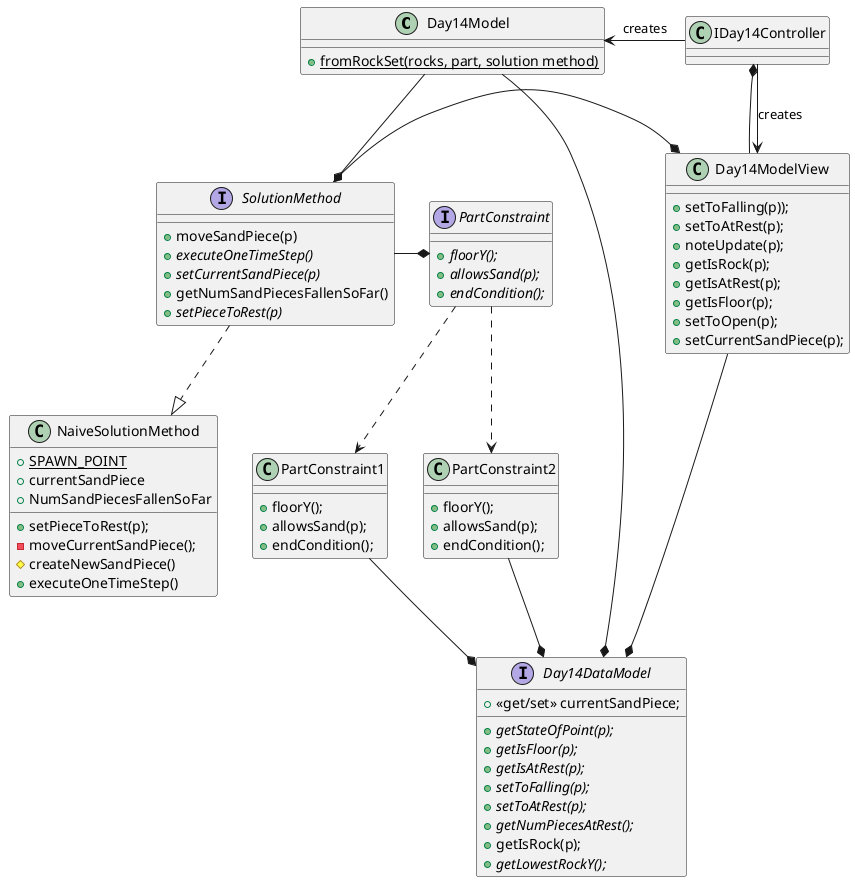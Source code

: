 @startuml
'https://plantuml.com/class-diagram


class Day14Model {
+ {static} fromRockSet(rocks, part, solution method)


}

Day14Model --* SolutionMethod

interface SolutionMethod {
+ moveSandPiece(p)
+{abstract} executeOneTimeStep()
+{abstract} setCurrentSandPiece(p)
+ getNumSandPiecesFallenSoFar()
+{abstract} setPieceToRest(p)
}



SolutionMethod ..|> NaiveSolutionMethod
class NaiveSolutionMethod {
+ {static} SPAWN_POINT
+ currentSandPiece
+ NumSandPiecesFallenSoFar
+ setPieceToRest(p);
- moveCurrentSandPiece();
# createNewSandPiece()
+ executeOneTimeStep()
}

SolutionMethod -* Day14ModelView

class Day14ModelView {
+ setToFalling(p));
+ setToAtRest(p);
+ noteUpdate(p);
+ getIsRock(p);
+ getIsAtRest(p);
+ getIsFloor(p);
+ setToOpen(p);
+ setCurrentSandPiece(p);
}

Day14Model --* Day14DataModel

IDay14Controller *-- Day14ModelView
Day14ModelView -* Day14DataModel
interface Day14DataModel {
+ <<get/set>> currentSandPiece;
+ {abstract} getStateOfPoint(p);
+ {abstract} getIsFloor(p);
+ {abstract} getIsAtRest(p);
+ {abstract} setToFalling(p);
+ {abstract} setToAtRest(p);
+ {abstract} getNumPiecesAtRest();
+ getIsRock(p);
+ {abstract}getLowestRockY();
}



interface PartConstraint {
+ {abstract} floorY();
+ {abstract} allowsSand(p);
+ {abstract} endCondition();
}

PartConstraint ..> PartConstraint2
PartConstraint ..> PartConstraint1

class PartConstraint1 {
    +floorY();
    +allowsSand(p);
    +endCondition();
}
class PartConstraint2 {
+ floorY();
+ allowsSand(p);
+ endCondition();
}
SolutionMethod -* PartConstraint
PartConstraint1 --* Day14DataModel
PartConstraint2 --* Day14DataModel

IDay14Controller --> Day14ModelView : "creates"
Day14Model <- IDay14Controller: "creates"
@enduml